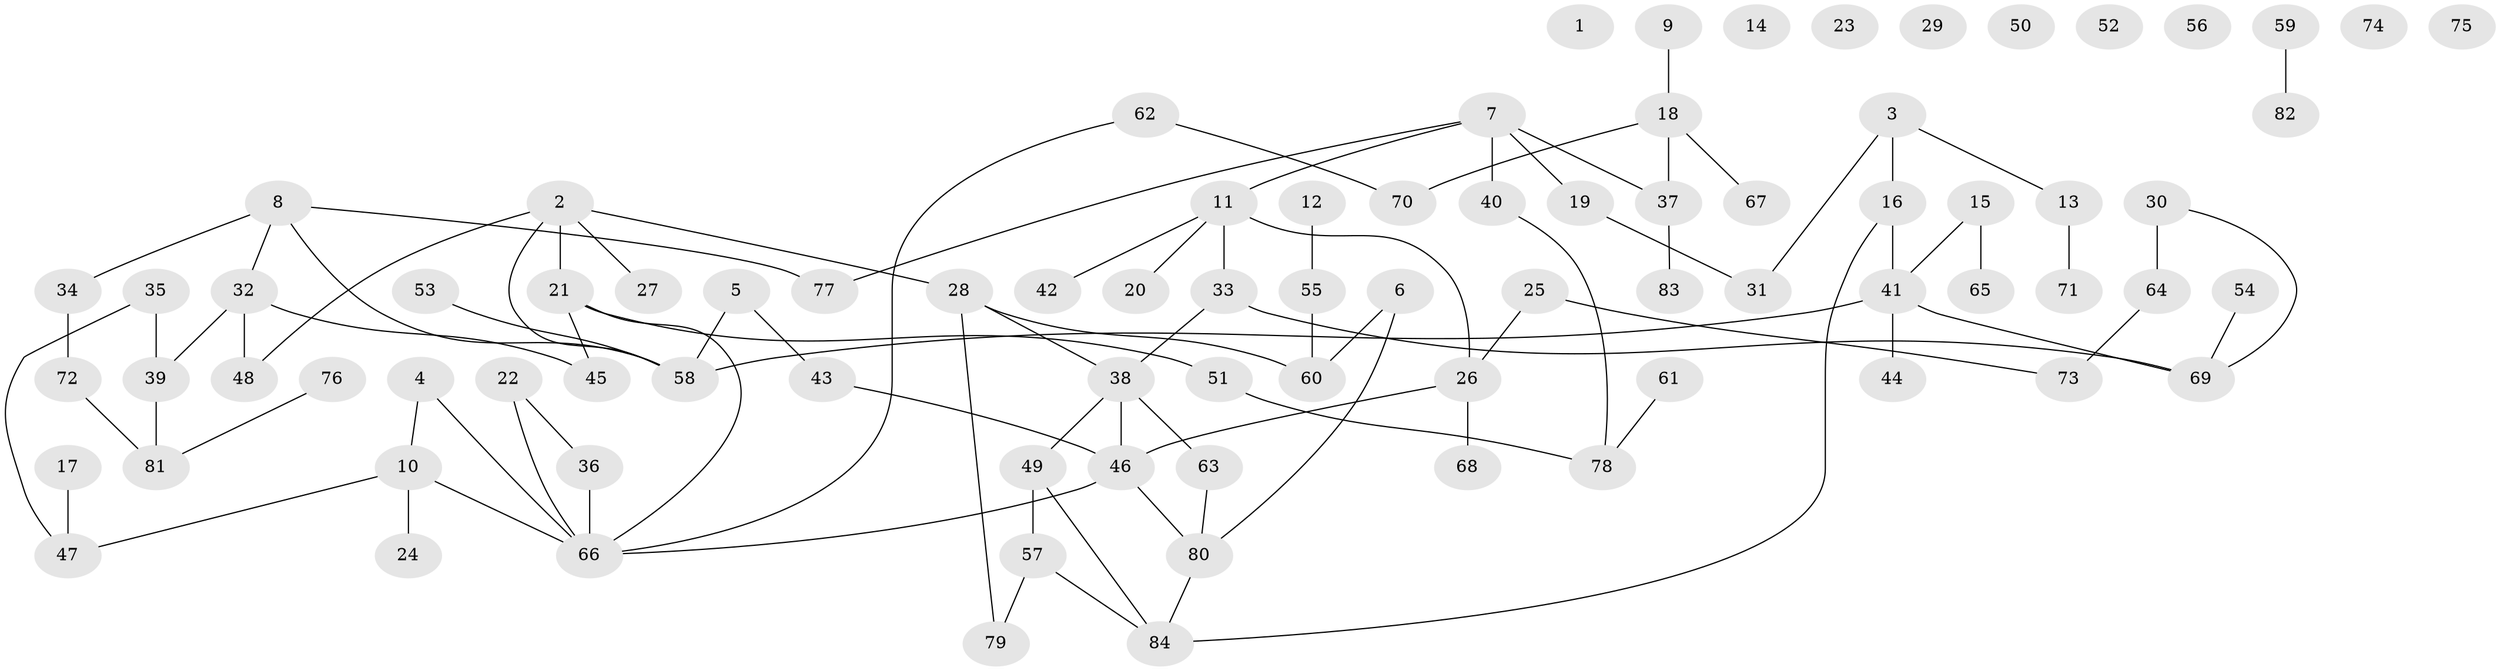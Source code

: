// coarse degree distribution, {0: 0.21739130434782608, 10: 0.021739130434782608, 4: 0.10869565217391304, 6: 0.043478260869565216, 2: 0.13043478260869565, 5: 0.06521739130434782, 9: 0.021739130434782608, 3: 0.08695652173913043, 1: 0.30434782608695654}
// Generated by graph-tools (version 1.1) at 2025/16/03/04/25 18:16:37]
// undirected, 84 vertices, 94 edges
graph export_dot {
graph [start="1"]
  node [color=gray90,style=filled];
  1;
  2;
  3;
  4;
  5;
  6;
  7;
  8;
  9;
  10;
  11;
  12;
  13;
  14;
  15;
  16;
  17;
  18;
  19;
  20;
  21;
  22;
  23;
  24;
  25;
  26;
  27;
  28;
  29;
  30;
  31;
  32;
  33;
  34;
  35;
  36;
  37;
  38;
  39;
  40;
  41;
  42;
  43;
  44;
  45;
  46;
  47;
  48;
  49;
  50;
  51;
  52;
  53;
  54;
  55;
  56;
  57;
  58;
  59;
  60;
  61;
  62;
  63;
  64;
  65;
  66;
  67;
  68;
  69;
  70;
  71;
  72;
  73;
  74;
  75;
  76;
  77;
  78;
  79;
  80;
  81;
  82;
  83;
  84;
  2 -- 21;
  2 -- 27;
  2 -- 28;
  2 -- 48;
  2 -- 58;
  3 -- 13;
  3 -- 16;
  3 -- 31;
  4 -- 10;
  4 -- 66;
  5 -- 43;
  5 -- 58;
  6 -- 60;
  6 -- 80;
  7 -- 11;
  7 -- 19;
  7 -- 37;
  7 -- 40;
  7 -- 77;
  8 -- 32;
  8 -- 34;
  8 -- 58;
  8 -- 77;
  9 -- 18;
  10 -- 24;
  10 -- 47;
  10 -- 66;
  11 -- 20;
  11 -- 26;
  11 -- 33;
  11 -- 42;
  12 -- 55;
  13 -- 71;
  15 -- 41;
  15 -- 65;
  16 -- 41;
  16 -- 84;
  17 -- 47;
  18 -- 37;
  18 -- 67;
  18 -- 70;
  19 -- 31;
  21 -- 45;
  21 -- 51;
  21 -- 66;
  22 -- 36;
  22 -- 66;
  25 -- 26;
  25 -- 73;
  26 -- 46;
  26 -- 68;
  28 -- 38;
  28 -- 60;
  28 -- 79;
  30 -- 64;
  30 -- 69;
  32 -- 39;
  32 -- 45;
  32 -- 48;
  33 -- 38;
  33 -- 69;
  34 -- 72;
  35 -- 39;
  35 -- 47;
  36 -- 66;
  37 -- 83;
  38 -- 46;
  38 -- 49;
  38 -- 63;
  39 -- 81;
  40 -- 78;
  41 -- 44;
  41 -- 58;
  41 -- 69;
  43 -- 46;
  46 -- 66;
  46 -- 80;
  49 -- 57;
  49 -- 84;
  51 -- 78;
  53 -- 58;
  54 -- 69;
  55 -- 60;
  57 -- 79;
  57 -- 84;
  59 -- 82;
  61 -- 78;
  62 -- 66;
  62 -- 70;
  63 -- 80;
  64 -- 73;
  72 -- 81;
  76 -- 81;
  80 -- 84;
}
